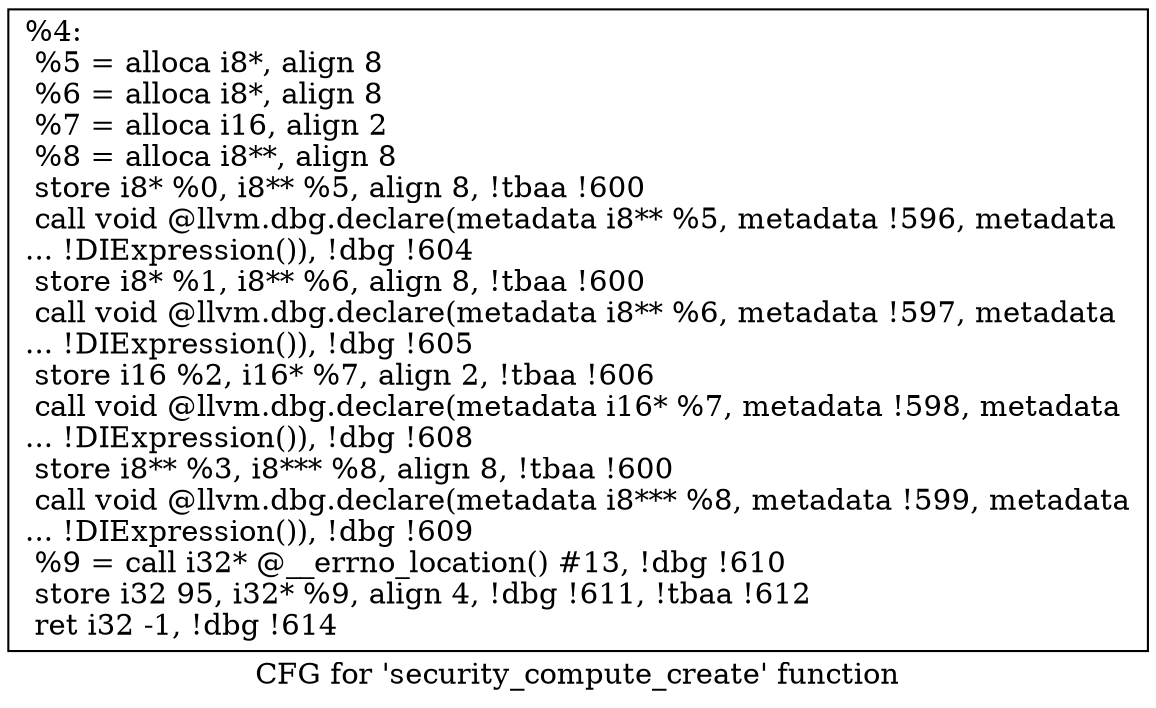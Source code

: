 digraph "CFG for 'security_compute_create' function" {
	label="CFG for 'security_compute_create' function";

	Node0xae0640 [shape=record,label="{%4:\l  %5 = alloca i8*, align 8\l  %6 = alloca i8*, align 8\l  %7 = alloca i16, align 2\l  %8 = alloca i8**, align 8\l  store i8* %0, i8** %5, align 8, !tbaa !600\l  call void @llvm.dbg.declare(metadata i8** %5, metadata !596, metadata\l... !DIExpression()), !dbg !604\l  store i8* %1, i8** %6, align 8, !tbaa !600\l  call void @llvm.dbg.declare(metadata i8** %6, metadata !597, metadata\l... !DIExpression()), !dbg !605\l  store i16 %2, i16* %7, align 2, !tbaa !606\l  call void @llvm.dbg.declare(metadata i16* %7, metadata !598, metadata\l... !DIExpression()), !dbg !608\l  store i8** %3, i8*** %8, align 8, !tbaa !600\l  call void @llvm.dbg.declare(metadata i8*** %8, metadata !599, metadata\l... !DIExpression()), !dbg !609\l  %9 = call i32* @__errno_location() #13, !dbg !610\l  store i32 95, i32* %9, align 4, !dbg !611, !tbaa !612\l  ret i32 -1, !dbg !614\l}"];
}

